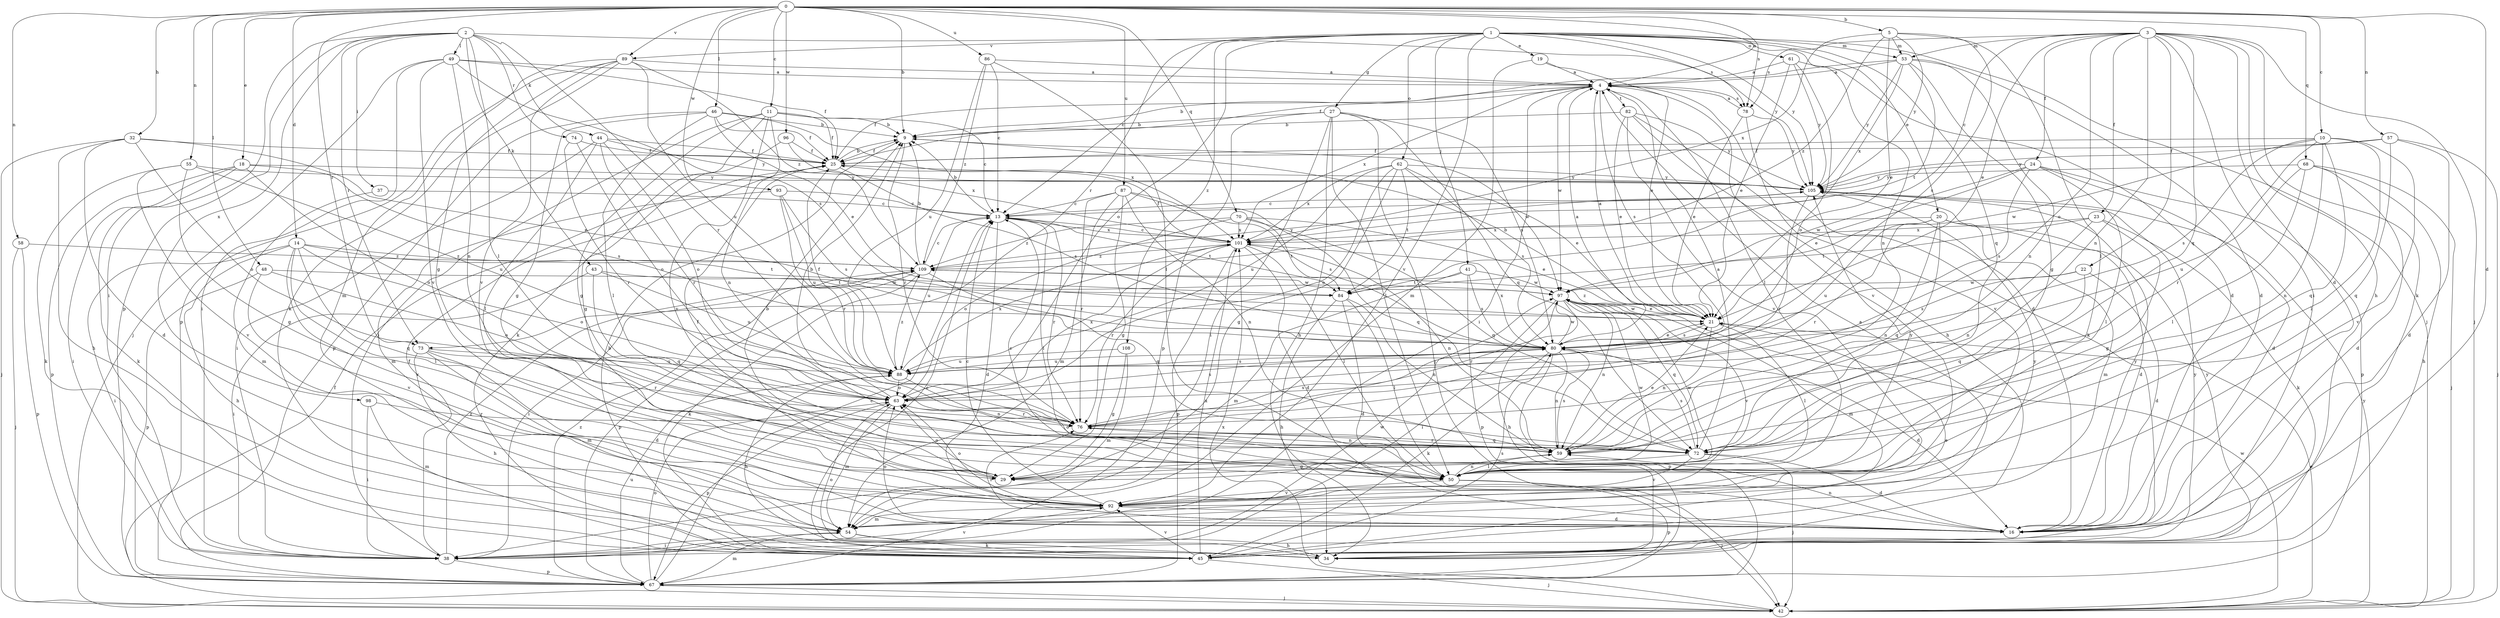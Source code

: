 strict digraph  {
0;
1;
2;
3;
4;
5;
9;
10;
11;
13;
14;
16;
18;
19;
20;
21;
22;
23;
24;
25;
27;
29;
32;
34;
37;
38;
41;
42;
43;
44;
45;
46;
48;
49;
50;
53;
54;
55;
57;
58;
59;
61;
62;
63;
67;
68;
70;
72;
73;
74;
76;
78;
80;
82;
84;
86;
87;
88;
89;
92;
93;
96;
97;
98;
101;
105;
108;
109;
0 -> 4  [label=a];
0 -> 5  [label=b];
0 -> 9  [label=b];
0 -> 10  [label=c];
0 -> 11  [label=c];
0 -> 14  [label=d];
0 -> 16  [label=d];
0 -> 18  [label=e];
0 -> 32  [label=h];
0 -> 46  [label=l];
0 -> 48  [label=l];
0 -> 55  [label=n];
0 -> 57  [label=n];
0 -> 58  [label=n];
0 -> 68  [label=q];
0 -> 70  [label=q];
0 -> 73  [label=r];
0 -> 78  [label=s];
0 -> 86  [label=u];
0 -> 87  [label=u];
0 -> 89  [label=v];
0 -> 93  [label=w];
0 -> 96  [label=w];
1 -> 13  [label=c];
1 -> 19  [label=e];
1 -> 20  [label=e];
1 -> 27  [label=g];
1 -> 41  [label=j];
1 -> 42  [label=j];
1 -> 53  [label=m];
1 -> 59  [label=n];
1 -> 61  [label=o];
1 -> 62  [label=o];
1 -> 63  [label=o];
1 -> 72  [label=q];
1 -> 73  [label=r];
1 -> 78  [label=s];
1 -> 89  [label=v];
1 -> 92  [label=v];
1 -> 105  [label=y];
1 -> 108  [label=z];
2 -> 37  [label=i];
2 -> 38  [label=i];
2 -> 43  [label=k];
2 -> 44  [label=k];
2 -> 49  [label=l];
2 -> 50  [label=l];
2 -> 67  [label=p];
2 -> 73  [label=r];
2 -> 74  [label=r];
2 -> 76  [label=r];
2 -> 98  [label=x];
2 -> 105  [label=y];
3 -> 13  [label=c];
3 -> 16  [label=d];
3 -> 21  [label=e];
3 -> 22  [label=f];
3 -> 23  [label=f];
3 -> 24  [label=f];
3 -> 34  [label=h];
3 -> 38  [label=i];
3 -> 42  [label=j];
3 -> 45  [label=k];
3 -> 53  [label=m];
3 -> 59  [label=n];
3 -> 63  [label=o];
3 -> 72  [label=q];
3 -> 78  [label=s];
4 -> 9  [label=b];
4 -> 16  [label=d];
4 -> 25  [label=f];
4 -> 38  [label=i];
4 -> 50  [label=l];
4 -> 78  [label=s];
4 -> 80  [label=s];
4 -> 82  [label=t];
4 -> 92  [label=v];
4 -> 97  [label=w];
4 -> 101  [label=x];
5 -> 21  [label=e];
5 -> 50  [label=l];
5 -> 53  [label=m];
5 -> 80  [label=s];
5 -> 101  [label=x];
5 -> 105  [label=y];
5 -> 109  [label=z];
9 -> 25  [label=f];
9 -> 76  [label=r];
9 -> 97  [label=w];
10 -> 25  [label=f];
10 -> 50  [label=l];
10 -> 59  [label=n];
10 -> 72  [label=q];
10 -> 76  [label=r];
10 -> 80  [label=s];
10 -> 92  [label=v];
10 -> 97  [label=w];
11 -> 9  [label=b];
11 -> 13  [label=c];
11 -> 25  [label=f];
11 -> 29  [label=g];
11 -> 38  [label=i];
11 -> 45  [label=k];
11 -> 59  [label=n];
11 -> 92  [label=v];
13 -> 9  [label=b];
13 -> 16  [label=d];
13 -> 50  [label=l];
13 -> 76  [label=r];
13 -> 84  [label=t];
13 -> 88  [label=u];
13 -> 101  [label=x];
14 -> 34  [label=h];
14 -> 38  [label=i];
14 -> 50  [label=l];
14 -> 63  [label=o];
14 -> 72  [label=q];
14 -> 84  [label=t];
14 -> 92  [label=v];
14 -> 109  [label=z];
16 -> 59  [label=n];
16 -> 63  [label=o];
16 -> 76  [label=r];
16 -> 105  [label=y];
18 -> 38  [label=i];
18 -> 45  [label=k];
18 -> 63  [label=o];
18 -> 67  [label=p];
18 -> 80  [label=s];
18 -> 105  [label=y];
19 -> 4  [label=a];
19 -> 21  [label=e];
19 -> 54  [label=m];
20 -> 16  [label=d];
20 -> 54  [label=m];
20 -> 59  [label=n];
20 -> 72  [label=q];
20 -> 76  [label=r];
20 -> 88  [label=u];
20 -> 101  [label=x];
21 -> 4  [label=a];
21 -> 9  [label=b];
21 -> 50  [label=l];
21 -> 59  [label=n];
21 -> 80  [label=s];
21 -> 97  [label=w];
21 -> 109  [label=z];
22 -> 16  [label=d];
22 -> 72  [label=q];
22 -> 80  [label=s];
22 -> 97  [label=w];
23 -> 29  [label=g];
23 -> 45  [label=k];
23 -> 59  [label=n];
23 -> 84  [label=t];
23 -> 101  [label=x];
24 -> 16  [label=d];
24 -> 21  [label=e];
24 -> 50  [label=l];
24 -> 67  [label=p];
24 -> 80  [label=s];
24 -> 97  [label=w];
24 -> 105  [label=y];
25 -> 9  [label=b];
25 -> 80  [label=s];
25 -> 105  [label=y];
27 -> 9  [label=b];
27 -> 34  [label=h];
27 -> 38  [label=i];
27 -> 42  [label=j];
27 -> 50  [label=l];
27 -> 67  [label=p];
27 -> 72  [label=q];
27 -> 80  [label=s];
29 -> 9  [label=b];
29 -> 63  [label=o];
29 -> 97  [label=w];
32 -> 16  [label=d];
32 -> 21  [label=e];
32 -> 25  [label=f];
32 -> 34  [label=h];
32 -> 42  [label=j];
32 -> 63  [label=o];
34 -> 63  [label=o];
34 -> 105  [label=y];
37 -> 13  [label=c];
37 -> 54  [label=m];
38 -> 25  [label=f];
38 -> 67  [label=p];
38 -> 92  [label=v];
38 -> 97  [label=w];
38 -> 109  [label=z];
41 -> 54  [label=m];
41 -> 67  [label=p];
41 -> 80  [label=s];
41 -> 84  [label=t];
41 -> 97  [label=w];
42 -> 21  [label=e];
42 -> 25  [label=f];
42 -> 97  [label=w];
42 -> 101  [label=x];
42 -> 105  [label=y];
43 -> 38  [label=i];
43 -> 72  [label=q];
43 -> 88  [label=u];
43 -> 97  [label=w];
44 -> 25  [label=f];
44 -> 38  [label=i];
44 -> 50  [label=l];
44 -> 63  [label=o];
44 -> 76  [label=r];
44 -> 105  [label=y];
45 -> 4  [label=a];
45 -> 9  [label=b];
45 -> 13  [label=c];
45 -> 21  [label=e];
45 -> 42  [label=j];
45 -> 80  [label=s];
45 -> 92  [label=v];
45 -> 101  [label=x];
45 -> 105  [label=y];
46 -> 9  [label=b];
46 -> 21  [label=e];
46 -> 25  [label=f];
46 -> 29  [label=g];
46 -> 50  [label=l];
46 -> 67  [label=p];
46 -> 101  [label=x];
48 -> 63  [label=o];
48 -> 67  [label=p];
48 -> 84  [label=t];
48 -> 92  [label=v];
49 -> 4  [label=a];
49 -> 25  [label=f];
49 -> 38  [label=i];
49 -> 42  [label=j];
49 -> 59  [label=n];
49 -> 80  [label=s];
49 -> 92  [label=v];
50 -> 13  [label=c];
50 -> 25  [label=f];
50 -> 42  [label=j];
50 -> 59  [label=n];
50 -> 67  [label=p];
50 -> 92  [label=v];
50 -> 97  [label=w];
50 -> 105  [label=y];
53 -> 4  [label=a];
53 -> 16  [label=d];
53 -> 25  [label=f];
53 -> 29  [label=g];
53 -> 59  [label=n];
53 -> 84  [label=t];
53 -> 101  [label=x];
53 -> 105  [label=y];
54 -> 34  [label=h];
54 -> 38  [label=i];
54 -> 45  [label=k];
54 -> 105  [label=y];
55 -> 29  [label=g];
55 -> 45  [label=k];
55 -> 88  [label=u];
55 -> 92  [label=v];
55 -> 105  [label=y];
57 -> 16  [label=d];
57 -> 25  [label=f];
57 -> 42  [label=j];
57 -> 72  [label=q];
57 -> 105  [label=y];
58 -> 42  [label=j];
58 -> 67  [label=p];
58 -> 109  [label=z];
59 -> 21  [label=e];
59 -> 50  [label=l];
59 -> 76  [label=r];
59 -> 80  [label=s];
61 -> 4  [label=a];
61 -> 16  [label=d];
61 -> 21  [label=e];
61 -> 63  [label=o];
61 -> 105  [label=y];
62 -> 21  [label=e];
62 -> 29  [label=g];
62 -> 63  [label=o];
62 -> 80  [label=s];
62 -> 84  [label=t];
62 -> 88  [label=u];
62 -> 101  [label=x];
62 -> 105  [label=y];
63 -> 9  [label=b];
63 -> 54  [label=m];
63 -> 67  [label=p];
63 -> 76  [label=r];
63 -> 80  [label=s];
63 -> 101  [label=x];
67 -> 13  [label=c];
67 -> 42  [label=j];
67 -> 54  [label=m];
67 -> 63  [label=o];
67 -> 88  [label=u];
67 -> 109  [label=z];
68 -> 16  [label=d];
68 -> 34  [label=h];
68 -> 42  [label=j];
68 -> 50  [label=l];
68 -> 88  [label=u];
68 -> 105  [label=y];
70 -> 21  [label=e];
70 -> 63  [label=o];
70 -> 72  [label=q];
70 -> 84  [label=t];
70 -> 101  [label=x];
70 -> 109  [label=z];
72 -> 4  [label=a];
72 -> 16  [label=d];
72 -> 29  [label=g];
72 -> 42  [label=j];
72 -> 63  [label=o];
72 -> 80  [label=s];
72 -> 92  [label=v];
73 -> 16  [label=d];
73 -> 34  [label=h];
73 -> 54  [label=m];
73 -> 76  [label=r];
73 -> 88  [label=u];
74 -> 25  [label=f];
74 -> 63  [label=o];
74 -> 76  [label=r];
76 -> 59  [label=n];
76 -> 72  [label=q];
76 -> 80  [label=s];
78 -> 4  [label=a];
78 -> 21  [label=e];
78 -> 92  [label=v];
78 -> 105  [label=y];
80 -> 4  [label=a];
80 -> 16  [label=d];
80 -> 21  [label=e];
80 -> 45  [label=k];
80 -> 59  [label=n];
80 -> 67  [label=p];
80 -> 88  [label=u];
80 -> 97  [label=w];
80 -> 101  [label=x];
82 -> 9  [label=b];
82 -> 21  [label=e];
82 -> 34  [label=h];
82 -> 45  [label=k];
82 -> 92  [label=v];
82 -> 105  [label=y];
84 -> 16  [label=d];
84 -> 34  [label=h];
84 -> 50  [label=l];
84 -> 59  [label=n];
86 -> 4  [label=a];
86 -> 13  [label=c];
86 -> 50  [label=l];
86 -> 88  [label=u];
86 -> 109  [label=z];
87 -> 13  [label=c];
87 -> 29  [label=g];
87 -> 54  [label=m];
87 -> 59  [label=n];
87 -> 72  [label=q];
87 -> 76  [label=r];
87 -> 80  [label=s];
88 -> 25  [label=f];
88 -> 34  [label=h];
88 -> 59  [label=n];
88 -> 63  [label=o];
88 -> 80  [label=s];
88 -> 101  [label=x];
88 -> 109  [label=z];
89 -> 4  [label=a];
89 -> 29  [label=g];
89 -> 45  [label=k];
89 -> 54  [label=m];
89 -> 67  [label=p];
89 -> 88  [label=u];
89 -> 92  [label=v];
89 -> 109  [label=z];
92 -> 13  [label=c];
92 -> 16  [label=d];
92 -> 54  [label=m];
92 -> 63  [label=o];
93 -> 13  [label=c];
93 -> 54  [label=m];
93 -> 76  [label=r];
93 -> 80  [label=s];
93 -> 88  [label=u];
96 -> 25  [label=f];
96 -> 29  [label=g];
96 -> 101  [label=x];
97 -> 21  [label=e];
97 -> 34  [label=h];
97 -> 38  [label=i];
97 -> 54  [label=m];
97 -> 59  [label=n];
97 -> 72  [label=q];
97 -> 76  [label=r];
97 -> 92  [label=v];
98 -> 38  [label=i];
98 -> 54  [label=m];
98 -> 76  [label=r];
101 -> 13  [label=c];
101 -> 16  [label=d];
101 -> 25  [label=f];
101 -> 50  [label=l];
101 -> 59  [label=n];
101 -> 67  [label=p];
101 -> 76  [label=r];
101 -> 109  [label=z];
105 -> 13  [label=c];
105 -> 76  [label=r];
108 -> 29  [label=g];
108 -> 54  [label=m];
108 -> 88  [label=u];
109 -> 9  [label=b];
109 -> 13  [label=c];
109 -> 38  [label=i];
109 -> 45  [label=k];
109 -> 67  [label=p];
109 -> 72  [label=q];
109 -> 97  [label=w];
109 -> 105  [label=y];
}
